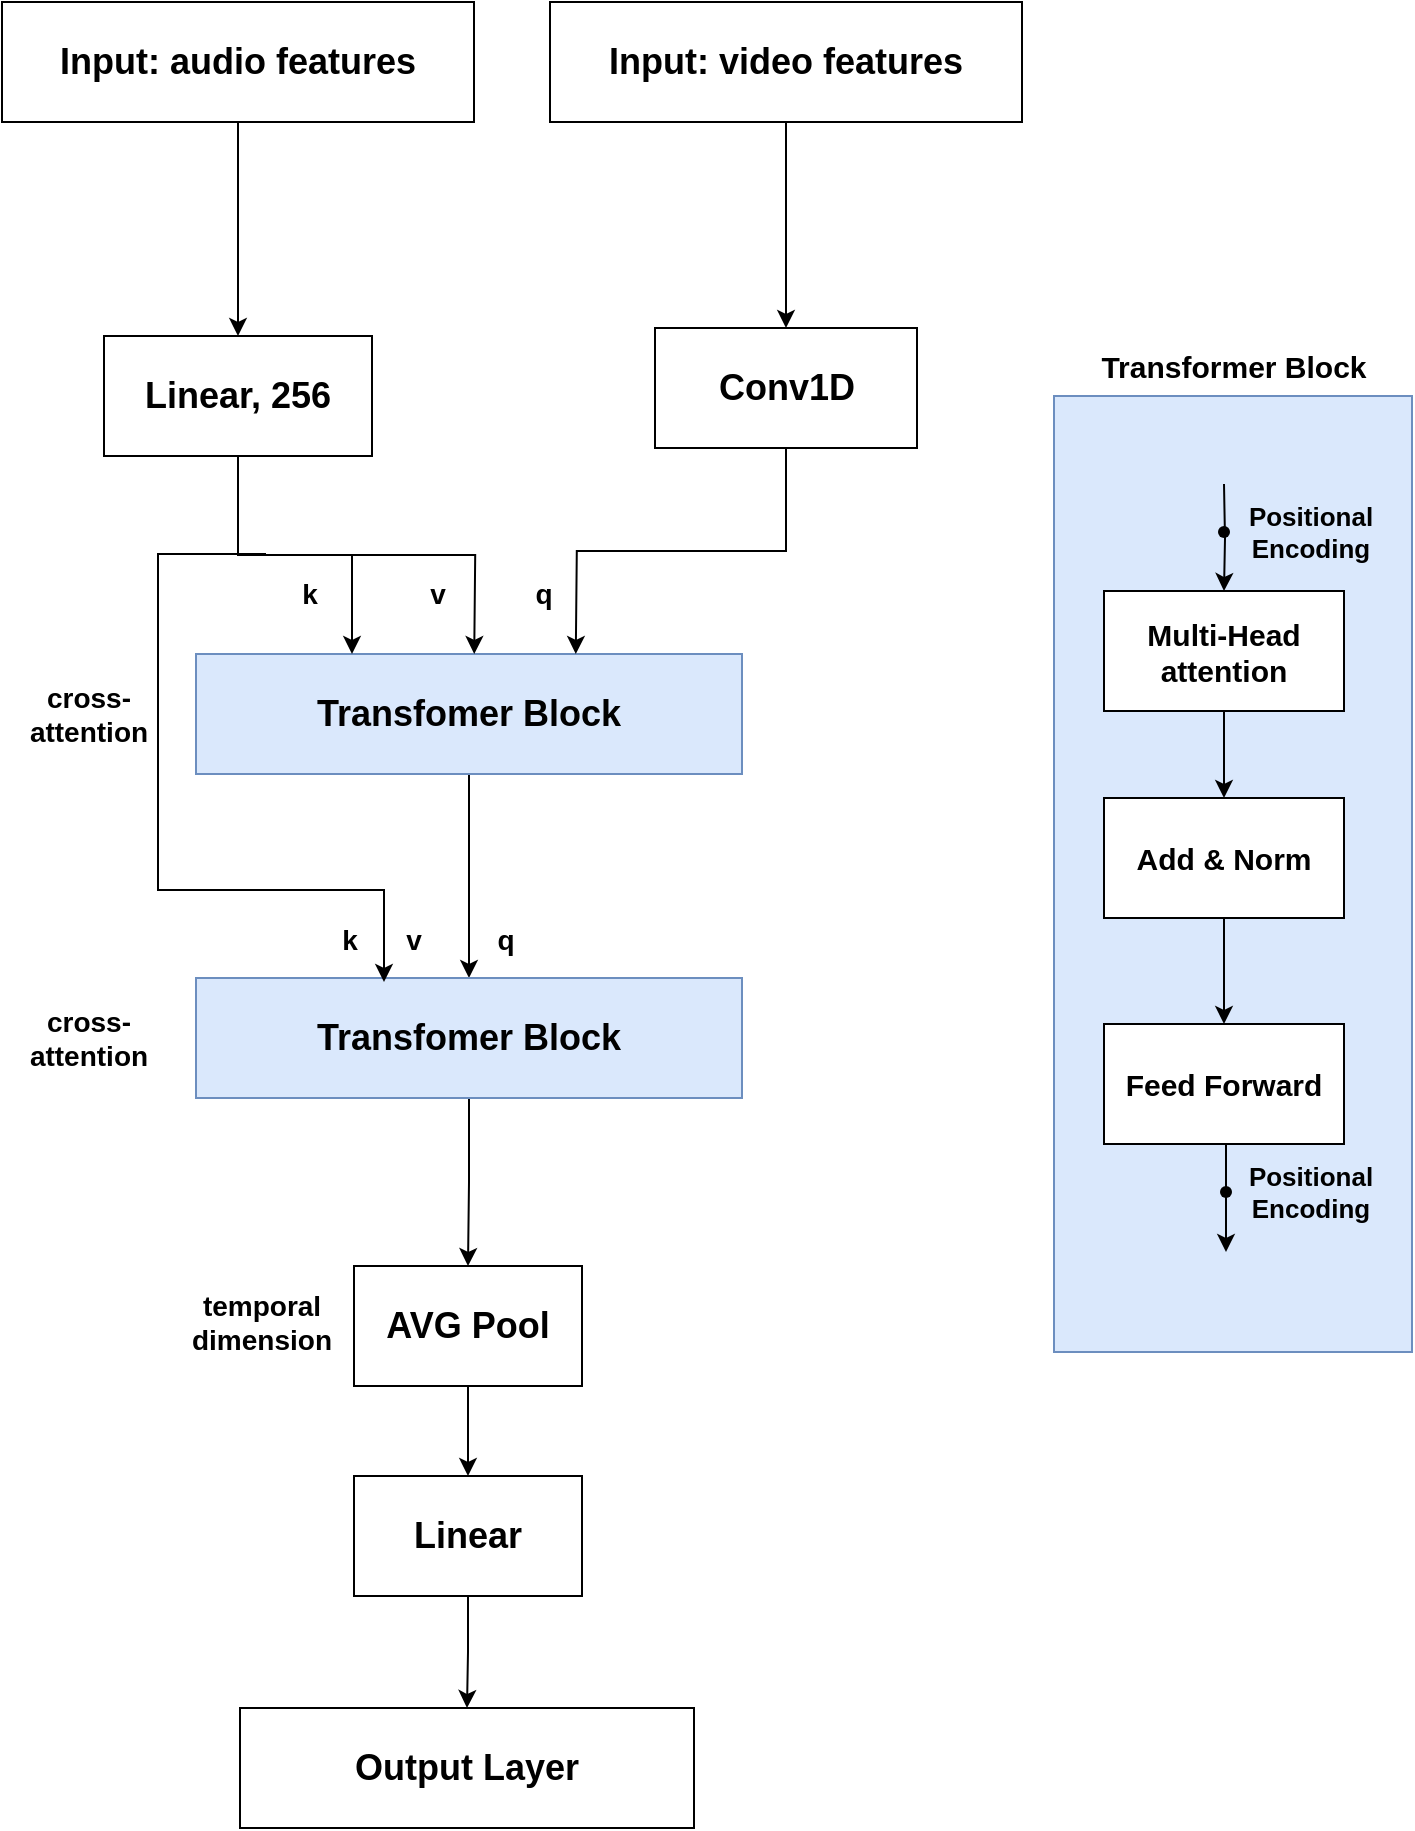 <mxfile version="24.3.0" type="device">
  <diagram name="Seite-1" id="IYdsLgU6Ou8LV_zvvyS4">
    <mxGraphModel dx="1434" dy="794" grid="0" gridSize="10" guides="1" tooltips="1" connect="1" arrows="1" fold="1" page="1" pageScale="1" pageWidth="1169" pageHeight="1654" math="0" shadow="0">
      <root>
        <mxCell id="0" />
        <mxCell id="1" parent="0" />
        <mxCell id="B_RgaPupDmbO7B548Oke-1" style="edgeStyle=orthogonalEdgeStyle;rounded=0;orthogonalLoop=1;jettySize=auto;html=1;exitX=0.5;exitY=1;exitDx=0;exitDy=0;entryX=0.5;entryY=0;entryDx=0;entryDy=0;" edge="1" parent="1" source="B_RgaPupDmbO7B548Oke-2" target="B_RgaPupDmbO7B548Oke-4">
          <mxGeometry relative="1" as="geometry" />
        </mxCell>
        <mxCell id="B_RgaPupDmbO7B548Oke-2" value="&lt;font size=&quot;1&quot;&gt;&lt;b style=&quot;font-size: 18px;&quot;&gt;Input: audio features&lt;/b&gt;&lt;/font&gt;" style="rounded=0;whiteSpace=wrap;html=1;" vertex="1" parent="1">
          <mxGeometry x="322" y="63" width="236" height="60" as="geometry" />
        </mxCell>
        <mxCell id="B_RgaPupDmbO7B548Oke-3" value="&lt;font style=&quot;font-size: 18px;&quot;&gt;&lt;b&gt;Conv1D&lt;/b&gt;&lt;/font&gt;" style="rounded=0;whiteSpace=wrap;html=1;" vertex="1" parent="1">
          <mxGeometry x="648.5" y="226" width="131" height="60" as="geometry" />
        </mxCell>
        <mxCell id="B_RgaPupDmbO7B548Oke-4" value="&lt;font style=&quot;font-size: 18px;&quot;&gt;&lt;b&gt;Linear, 256&lt;br&gt;&lt;/b&gt;&lt;/font&gt;" style="rounded=0;whiteSpace=wrap;html=1;" vertex="1" parent="1">
          <mxGeometry x="373" y="230" width="134" height="60" as="geometry" />
        </mxCell>
        <mxCell id="B_RgaPupDmbO7B548Oke-46" value="" style="edgeStyle=orthogonalEdgeStyle;rounded=0;orthogonalLoop=1;jettySize=auto;html=1;" edge="1" parent="1" source="B_RgaPupDmbO7B548Oke-5" target="B_RgaPupDmbO7B548Oke-7">
          <mxGeometry relative="1" as="geometry" />
        </mxCell>
        <mxCell id="B_RgaPupDmbO7B548Oke-5" value="&lt;font style=&quot;font-size: 18px;&quot;&gt;&lt;b&gt;Transfomer Block&lt;br&gt;&lt;/b&gt;&lt;/font&gt;" style="rounded=0;whiteSpace=wrap;html=1;fillColor=#dae8fc;strokeColor=#6c8ebf;" vertex="1" parent="1">
          <mxGeometry x="419" y="389" width="273" height="60" as="geometry" />
        </mxCell>
        <mxCell id="B_RgaPupDmbO7B548Oke-6" value="" style="edgeStyle=orthogonalEdgeStyle;rounded=0;orthogonalLoop=1;jettySize=auto;html=1;" edge="1" parent="1" source="B_RgaPupDmbO7B548Oke-7" target="B_RgaPupDmbO7B548Oke-22">
          <mxGeometry relative="1" as="geometry" />
        </mxCell>
        <mxCell id="B_RgaPupDmbO7B548Oke-7" value="&lt;font style=&quot;font-size: 18px;&quot;&gt;&lt;b&gt;Transfomer Block&lt;br&gt;&lt;/b&gt;&lt;/font&gt;" style="rounded=0;whiteSpace=wrap;html=1;fillColor=#dae8fc;strokeColor=#6c8ebf;" vertex="1" parent="1">
          <mxGeometry x="419" y="551" width="273" height="60" as="geometry" />
        </mxCell>
        <mxCell id="B_RgaPupDmbO7B548Oke-8" style="edgeStyle=orthogonalEdgeStyle;rounded=0;orthogonalLoop=1;jettySize=auto;html=1;exitX=0.5;exitY=1;exitDx=0;exitDy=0;entryX=0.626;entryY=0;entryDx=0;entryDy=0;entryPerimeter=0;" edge="1" parent="1" source="B_RgaPupDmbO7B548Oke-3">
          <mxGeometry relative="1" as="geometry">
            <mxPoint x="608.898" y="389" as="targetPoint" />
          </mxGeometry>
        </mxCell>
        <mxCell id="B_RgaPupDmbO7B548Oke-9" style="edgeStyle=orthogonalEdgeStyle;rounded=0;orthogonalLoop=1;jettySize=auto;html=1;exitX=0.5;exitY=1;exitDx=0;exitDy=0;entryX=0.44;entryY=0;entryDx=0;entryDy=0;entryPerimeter=0;" edge="1" parent="1" source="B_RgaPupDmbO7B548Oke-4">
          <mxGeometry relative="1" as="geometry">
            <mxPoint x="558.12" y="389" as="targetPoint" />
          </mxGeometry>
        </mxCell>
        <mxCell id="B_RgaPupDmbO7B548Oke-10" value="" style="endArrow=classic;html=1;rounded=0;" edge="1" parent="1">
          <mxGeometry width="50" height="50" relative="1" as="geometry">
            <mxPoint x="497" y="339" as="sourcePoint" />
            <mxPoint x="497" y="389" as="targetPoint" />
          </mxGeometry>
        </mxCell>
        <mxCell id="B_RgaPupDmbO7B548Oke-18" value="&lt;b&gt;&lt;font style=&quot;font-size: 14px;&quot;&gt;k&lt;/font&gt;&lt;/b&gt;" style="text;html=1;align=center;verticalAlign=middle;whiteSpace=wrap;rounded=0;" vertex="1" parent="1">
          <mxGeometry x="465" y="344" width="22" height="30" as="geometry" />
        </mxCell>
        <mxCell id="B_RgaPupDmbO7B548Oke-19" value="&lt;b&gt;&lt;font style=&quot;font-size: 14px;&quot;&gt;v&lt;/font&gt;&lt;/b&gt;" style="text;html=1;align=center;verticalAlign=middle;whiteSpace=wrap;rounded=0;" vertex="1" parent="1">
          <mxGeometry x="529" y="344" width="22" height="30" as="geometry" />
        </mxCell>
        <mxCell id="B_RgaPupDmbO7B548Oke-20" value="&lt;b style=&quot;font-size: 14px;&quot;&gt;q&lt;/b&gt;" style="text;html=1;align=center;verticalAlign=middle;whiteSpace=wrap;rounded=0;" vertex="1" parent="1">
          <mxGeometry x="582" y="344" width="22" height="30" as="geometry" />
        </mxCell>
        <mxCell id="B_RgaPupDmbO7B548Oke-21" value="" style="group" vertex="1" connectable="0" parent="1">
          <mxGeometry x="441" y="695" width="227" height="200" as="geometry" />
        </mxCell>
        <mxCell id="B_RgaPupDmbO7B548Oke-22" value="&lt;font style=&quot;font-size: 18px;&quot;&gt;&lt;b&gt;AVG Pool&lt;br&gt;&lt;/b&gt;&lt;/font&gt;" style="rounded=0;whiteSpace=wrap;html=1;" vertex="1" parent="B_RgaPupDmbO7B548Oke-21">
          <mxGeometry x="57" width="114" height="60" as="geometry" />
        </mxCell>
        <mxCell id="B_RgaPupDmbO7B548Oke-23" value="&lt;font style=&quot;font-size: 18px;&quot;&gt;&lt;b&gt;Linear&lt;/b&gt;&lt;/font&gt;" style="rounded=0;whiteSpace=wrap;html=1;" vertex="1" parent="B_RgaPupDmbO7B548Oke-21">
          <mxGeometry x="57" y="105" width="114" height="60" as="geometry" />
        </mxCell>
        <mxCell id="B_RgaPupDmbO7B548Oke-24" value="" style="edgeStyle=orthogonalEdgeStyle;rounded=0;orthogonalLoop=1;jettySize=auto;html=1;" edge="1" parent="B_RgaPupDmbO7B548Oke-21" source="B_RgaPupDmbO7B548Oke-22" target="B_RgaPupDmbO7B548Oke-23">
          <mxGeometry relative="1" as="geometry" />
        </mxCell>
        <mxCell id="B_RgaPupDmbO7B548Oke-51" value="&lt;font style=&quot;font-size: 14px;&quot;&gt;&lt;b&gt;temporal dimension&lt;/b&gt;&lt;/font&gt;" style="text;html=1;align=center;verticalAlign=middle;whiteSpace=wrap;rounded=0;" vertex="1" parent="B_RgaPupDmbO7B548Oke-21">
          <mxGeometry x="-29" width="80" height="56" as="geometry" />
        </mxCell>
        <mxCell id="B_RgaPupDmbO7B548Oke-25" value="" style="group" vertex="1" connectable="0" parent="1">
          <mxGeometry x="848" y="230" width="179" height="508" as="geometry" />
        </mxCell>
        <mxCell id="B_RgaPupDmbO7B548Oke-26" value="" style="rounded=0;whiteSpace=wrap;html=1;fillColor=#dae8fc;strokeColor=#6c8ebf;" vertex="1" parent="B_RgaPupDmbO7B548Oke-25">
          <mxGeometry y="30" width="179" height="478" as="geometry" />
        </mxCell>
        <mxCell id="B_RgaPupDmbO7B548Oke-27" value="" style="edgeStyle=orthogonalEdgeStyle;rounded=0;orthogonalLoop=1;jettySize=auto;html=1;" edge="1" parent="B_RgaPupDmbO7B548Oke-25" target="B_RgaPupDmbO7B548Oke-29">
          <mxGeometry relative="1" as="geometry">
            <mxPoint x="85" y="74" as="sourcePoint" />
          </mxGeometry>
        </mxCell>
        <mxCell id="B_RgaPupDmbO7B548Oke-28" value="" style="edgeStyle=orthogonalEdgeStyle;rounded=0;orthogonalLoop=1;jettySize=auto;html=1;" edge="1" parent="B_RgaPupDmbO7B548Oke-25" source="B_RgaPupDmbO7B548Oke-29" target="B_RgaPupDmbO7B548Oke-31">
          <mxGeometry relative="1" as="geometry" />
        </mxCell>
        <mxCell id="B_RgaPupDmbO7B548Oke-29" value="&lt;font style=&quot;font-size: 15px;&quot;&gt;&lt;b&gt;Multi-Head attention&lt;br&gt;&lt;/b&gt;&lt;/font&gt;" style="rounded=0;whiteSpace=wrap;html=1;" vertex="1" parent="B_RgaPupDmbO7B548Oke-25">
          <mxGeometry x="25" y="127.5" width="120" height="60" as="geometry" />
        </mxCell>
        <mxCell id="B_RgaPupDmbO7B548Oke-30" value="" style="edgeStyle=orthogonalEdgeStyle;rounded=0;orthogonalLoop=1;jettySize=auto;html=1;" edge="1" parent="B_RgaPupDmbO7B548Oke-25" source="B_RgaPupDmbO7B548Oke-31" target="B_RgaPupDmbO7B548Oke-32">
          <mxGeometry relative="1" as="geometry" />
        </mxCell>
        <mxCell id="B_RgaPupDmbO7B548Oke-31" value="&lt;font style=&quot;font-size: 15px;&quot;&gt;&lt;b&gt;Add &amp;amp; Norm&lt;br&gt;&lt;/b&gt;&lt;/font&gt;" style="rounded=0;whiteSpace=wrap;html=1;" vertex="1" parent="B_RgaPupDmbO7B548Oke-25">
          <mxGeometry x="25" y="231" width="120" height="60" as="geometry" />
        </mxCell>
        <mxCell id="B_RgaPupDmbO7B548Oke-32" value="&lt;font style=&quot;font-size: 15px;&quot;&gt;&lt;b&gt;Feed Forward&lt;br&gt;&lt;/b&gt;&lt;/font&gt;" style="rounded=0;whiteSpace=wrap;html=1;" vertex="1" parent="B_RgaPupDmbO7B548Oke-25">
          <mxGeometry x="25" y="344" width="120" height="60" as="geometry" />
        </mxCell>
        <mxCell id="B_RgaPupDmbO7B548Oke-33" value="" style="shape=waypoint;sketch=0;fillStyle=solid;size=6;pointerEvents=1;points=[];fillColor=none;resizable=0;rotatable=0;perimeter=centerPerimeter;snapToPoint=1;" vertex="1" parent="B_RgaPupDmbO7B548Oke-25">
          <mxGeometry x="75" y="88" width="20" height="20" as="geometry" />
        </mxCell>
        <mxCell id="B_RgaPupDmbO7B548Oke-34" value="" style="edgeStyle=orthogonalEdgeStyle;rounded=0;orthogonalLoop=1;jettySize=auto;html=1;" edge="1" parent="B_RgaPupDmbO7B548Oke-25">
          <mxGeometry relative="1" as="geometry">
            <mxPoint x="86" y="404" as="sourcePoint" />
            <mxPoint x="86" y="458" as="targetPoint" />
          </mxGeometry>
        </mxCell>
        <mxCell id="B_RgaPupDmbO7B548Oke-35" value="" style="shape=waypoint;sketch=0;fillStyle=solid;size=6;pointerEvents=1;points=[];fillColor=none;resizable=0;rotatable=0;perimeter=centerPerimeter;snapToPoint=1;" vertex="1" parent="B_RgaPupDmbO7B548Oke-25">
          <mxGeometry x="76" y="418" width="20" height="20" as="geometry" />
        </mxCell>
        <mxCell id="B_RgaPupDmbO7B548Oke-36" value="&lt;font style=&quot;font-size: 13px;&quot;&gt;&lt;b&gt;&lt;font style=&quot;font-size: 13px;&quot;&gt;Positional Encoding&lt;/font&gt;&lt;/b&gt;&lt;/font&gt;" style="text;html=1;align=center;verticalAlign=middle;whiteSpace=wrap;rounded=0;" vertex="1" parent="B_RgaPupDmbO7B548Oke-25">
          <mxGeometry x="95" y="78.5" width="67" height="39" as="geometry" />
        </mxCell>
        <mxCell id="B_RgaPupDmbO7B548Oke-37" value="&lt;font style=&quot;font-size: 13px;&quot;&gt;&lt;b&gt;&lt;font style=&quot;font-size: 13px;&quot;&gt;Positional Encoding&lt;/font&gt;&lt;/b&gt;&lt;/font&gt;" style="text;html=1;align=center;verticalAlign=middle;whiteSpace=wrap;rounded=0;" vertex="1" parent="B_RgaPupDmbO7B548Oke-25">
          <mxGeometry x="95" y="408.5" width="67" height="39" as="geometry" />
        </mxCell>
        <mxCell id="B_RgaPupDmbO7B548Oke-38" value="&lt;b&gt;&lt;font style=&quot;font-size: 15px;&quot;&gt;Transformer Block&lt;/font&gt;&lt;/b&gt;" style="text;html=1;align=center;verticalAlign=middle;whiteSpace=wrap;rounded=0;shadow=0;" vertex="1" parent="B_RgaPupDmbO7B548Oke-25">
          <mxGeometry x="19.5" width="140" height="30" as="geometry" />
        </mxCell>
        <mxCell id="B_RgaPupDmbO7B548Oke-39" value="&lt;font style=&quot;font-size: 14px;&quot;&gt;&lt;b&gt;cross-attention&lt;/b&gt;&lt;/font&gt;" style="text;html=1;align=center;verticalAlign=middle;whiteSpace=wrap;rounded=0;" vertex="1" parent="1">
          <mxGeometry x="332" y="557.5" width="67" height="47" as="geometry" />
        </mxCell>
        <mxCell id="B_RgaPupDmbO7B548Oke-40" value="&lt;font style=&quot;font-size: 14px;&quot;&gt;&lt;b&gt;cross-attention&lt;/b&gt;&lt;/font&gt;" style="text;html=1;align=center;verticalAlign=middle;whiteSpace=wrap;rounded=0;" vertex="1" parent="1">
          <mxGeometry x="332" y="395.5" width="67" height="47" as="geometry" />
        </mxCell>
        <mxCell id="B_RgaPupDmbO7B548Oke-41" value="" style="edgeStyle=orthogonalEdgeStyle;rounded=0;orthogonalLoop=1;jettySize=auto;html=1;" edge="1" parent="1" source="B_RgaPupDmbO7B548Oke-42" target="B_RgaPupDmbO7B548Oke-3">
          <mxGeometry relative="1" as="geometry" />
        </mxCell>
        <mxCell id="B_RgaPupDmbO7B548Oke-42" value="&lt;font size=&quot;1&quot;&gt;&lt;b style=&quot;font-size: 18px;&quot;&gt;Input: video features&lt;/b&gt;&lt;/font&gt;" style="rounded=0;whiteSpace=wrap;html=1;" vertex="1" parent="1">
          <mxGeometry x="596" y="63" width="236" height="60" as="geometry" />
        </mxCell>
        <mxCell id="B_RgaPupDmbO7B548Oke-43" value="&lt;font style=&quot;font-size: 18px;&quot;&gt;&lt;b&gt;Output Layer&lt;br&gt;&lt;/b&gt;&lt;/font&gt;" style="rounded=0;whiteSpace=wrap;html=1;" vertex="1" parent="1">
          <mxGeometry x="441" y="916" width="227" height="60" as="geometry" />
        </mxCell>
        <mxCell id="B_RgaPupDmbO7B548Oke-44" value="" style="edgeStyle=orthogonalEdgeStyle;rounded=0;orthogonalLoop=1;jettySize=auto;html=1;" edge="1" parent="1" source="B_RgaPupDmbO7B548Oke-23" target="B_RgaPupDmbO7B548Oke-43">
          <mxGeometry relative="1" as="geometry" />
        </mxCell>
        <mxCell id="B_RgaPupDmbO7B548Oke-45" value="" style="endArrow=classic;html=1;rounded=0;" edge="1" parent="1">
          <mxGeometry width="50" height="50" relative="1" as="geometry">
            <mxPoint x="454" y="339" as="sourcePoint" />
            <mxPoint x="513" y="553" as="targetPoint" />
            <Array as="points">
              <mxPoint x="400" y="339" />
              <mxPoint x="400" y="507" />
              <mxPoint x="513" y="507" />
            </Array>
          </mxGeometry>
        </mxCell>
        <mxCell id="B_RgaPupDmbO7B548Oke-47" value="&lt;b&gt;&lt;font style=&quot;font-size: 14px;&quot;&gt;k&lt;/font&gt;&lt;/b&gt;" style="text;html=1;align=center;verticalAlign=middle;whiteSpace=wrap;rounded=0;" vertex="1" parent="1">
          <mxGeometry x="485" y="517" width="22" height="30" as="geometry" />
        </mxCell>
        <mxCell id="B_RgaPupDmbO7B548Oke-48" value="&lt;b style=&quot;font-size: 14px;&quot;&gt;q&lt;/b&gt;" style="text;html=1;align=center;verticalAlign=middle;whiteSpace=wrap;rounded=0;" vertex="1" parent="1">
          <mxGeometry x="563" y="517" width="22" height="30" as="geometry" />
        </mxCell>
        <mxCell id="B_RgaPupDmbO7B548Oke-50" value="&lt;b&gt;&lt;font style=&quot;font-size: 14px;&quot;&gt;v&lt;/font&gt;&lt;/b&gt;" style="text;html=1;align=center;verticalAlign=middle;whiteSpace=wrap;rounded=0;" vertex="1" parent="1">
          <mxGeometry x="517" y="517" width="22" height="30" as="geometry" />
        </mxCell>
      </root>
    </mxGraphModel>
  </diagram>
</mxfile>
